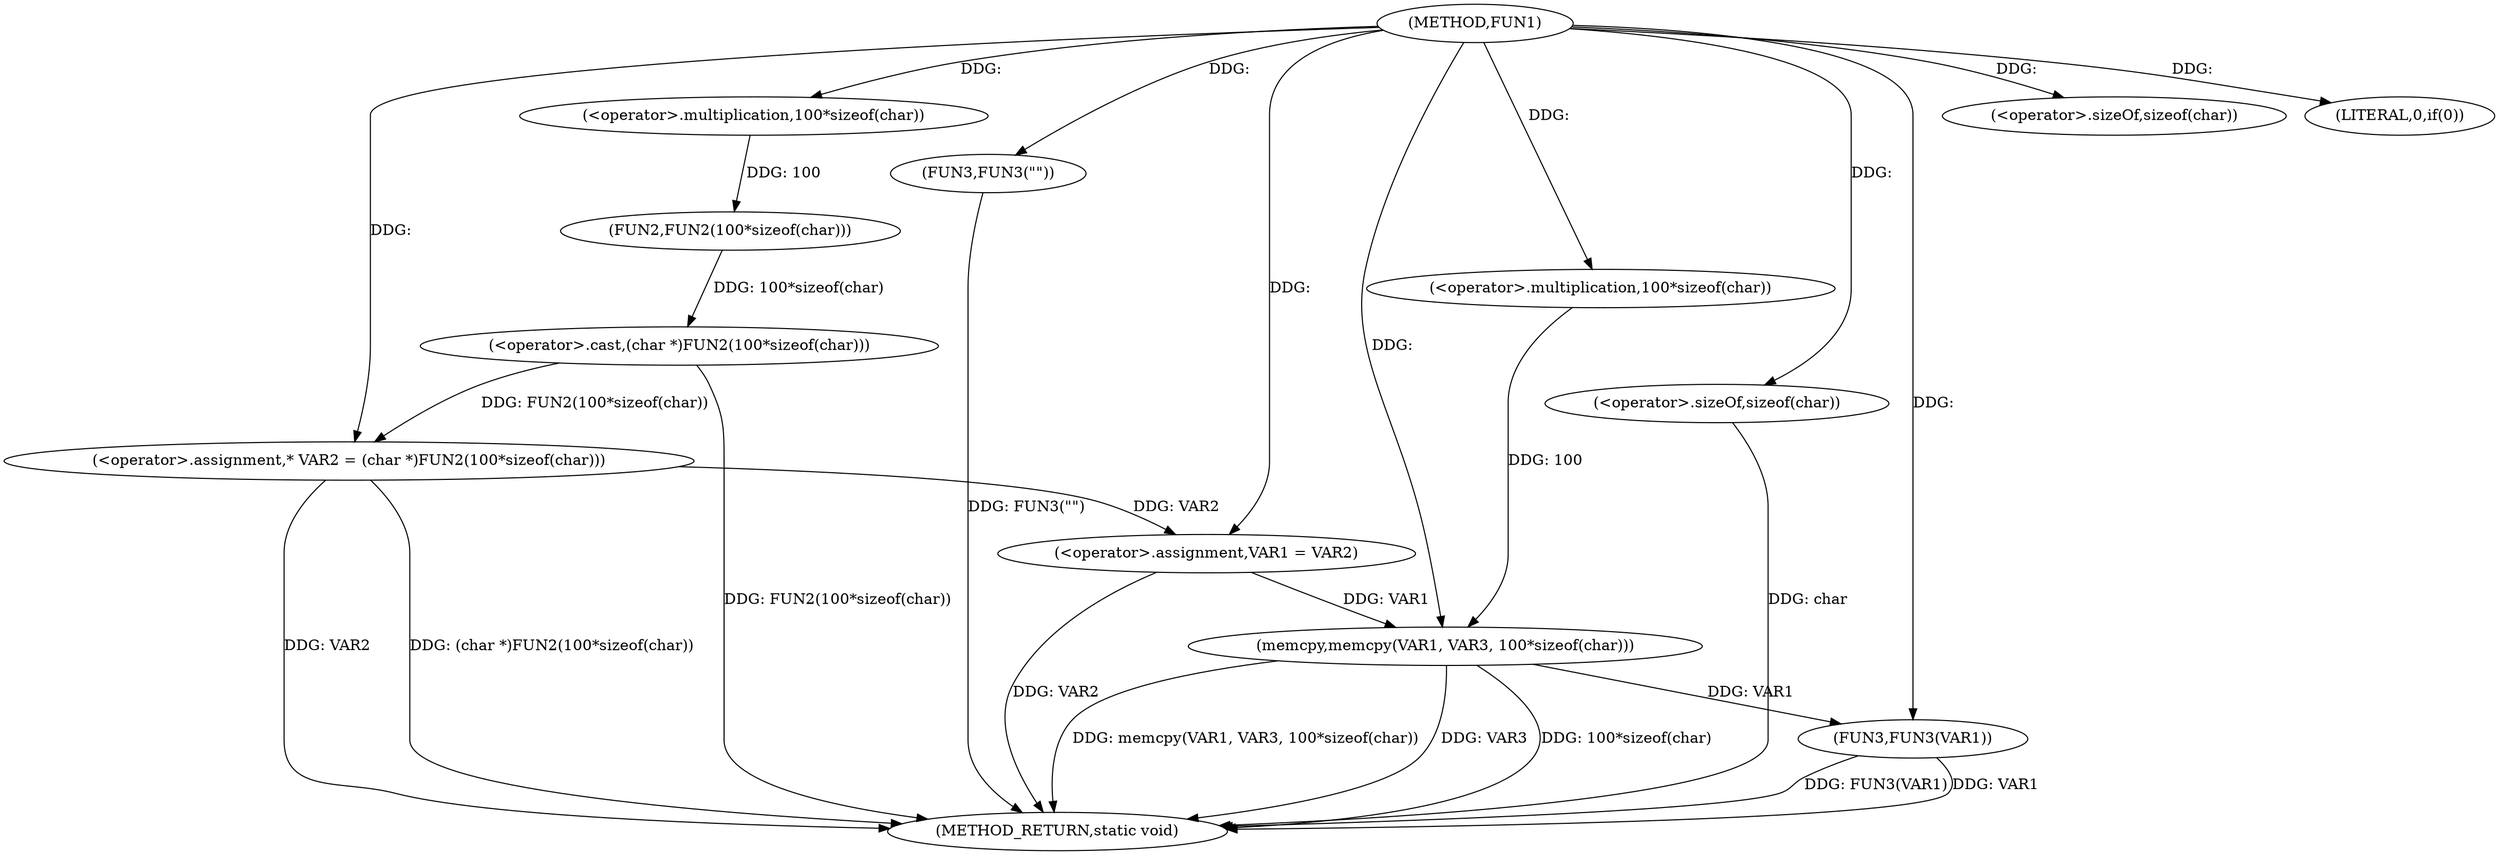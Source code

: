 digraph FUN1 {  
"1000100" [label = "(METHOD,FUN1)" ]
"1000134" [label = "(METHOD_RETURN,static void)" ]
"1000104" [label = "(<operator>.assignment,* VAR2 = (char *)FUN2(100*sizeof(char)))" ]
"1000106" [label = "(<operator>.cast,(char *)FUN2(100*sizeof(char)))" ]
"1000108" [label = "(FUN2,FUN2(100*sizeof(char)))" ]
"1000109" [label = "(<operator>.multiplication,100*sizeof(char))" ]
"1000111" [label = "(<operator>.sizeOf,sizeof(char))" ]
"1000114" [label = "(LITERAL,0,if(0))" ]
"1000116" [label = "(FUN3,FUN3(\"\"))" ]
"1000120" [label = "(<operator>.assignment,VAR1 = VAR2)" ]
"1000125" [label = "(memcpy,memcpy(VAR1, VAR3, 100*sizeof(char)))" ]
"1000128" [label = "(<operator>.multiplication,100*sizeof(char))" ]
"1000130" [label = "(<operator>.sizeOf,sizeof(char))" ]
"1000132" [label = "(FUN3,FUN3(VAR1))" ]
  "1000125" -> "1000134"  [ label = "DDG: memcpy(VAR1, VAR3, 100*sizeof(char))"] 
  "1000106" -> "1000134"  [ label = "DDG: FUN2(100*sizeof(char))"] 
  "1000104" -> "1000134"  [ label = "DDG: VAR2"] 
  "1000132" -> "1000134"  [ label = "DDG: FUN3(VAR1)"] 
  "1000125" -> "1000134"  [ label = "DDG: VAR3"] 
  "1000132" -> "1000134"  [ label = "DDG: VAR1"] 
  "1000120" -> "1000134"  [ label = "DDG: VAR2"] 
  "1000125" -> "1000134"  [ label = "DDG: 100*sizeof(char)"] 
  "1000116" -> "1000134"  [ label = "DDG: FUN3(\"\")"] 
  "1000104" -> "1000134"  [ label = "DDG: (char *)FUN2(100*sizeof(char))"] 
  "1000130" -> "1000134"  [ label = "DDG: char"] 
  "1000106" -> "1000104"  [ label = "DDG: FUN2(100*sizeof(char))"] 
  "1000100" -> "1000104"  [ label = "DDG: "] 
  "1000108" -> "1000106"  [ label = "DDG: 100*sizeof(char)"] 
  "1000109" -> "1000108"  [ label = "DDG: 100"] 
  "1000100" -> "1000109"  [ label = "DDG: "] 
  "1000100" -> "1000111"  [ label = "DDG: "] 
  "1000100" -> "1000114"  [ label = "DDG: "] 
  "1000100" -> "1000116"  [ label = "DDG: "] 
  "1000104" -> "1000120"  [ label = "DDG: VAR2"] 
  "1000100" -> "1000120"  [ label = "DDG: "] 
  "1000120" -> "1000125"  [ label = "DDG: VAR1"] 
  "1000100" -> "1000125"  [ label = "DDG: "] 
  "1000128" -> "1000125"  [ label = "DDG: 100"] 
  "1000100" -> "1000128"  [ label = "DDG: "] 
  "1000100" -> "1000130"  [ label = "DDG: "] 
  "1000125" -> "1000132"  [ label = "DDG: VAR1"] 
  "1000100" -> "1000132"  [ label = "DDG: "] 
}
